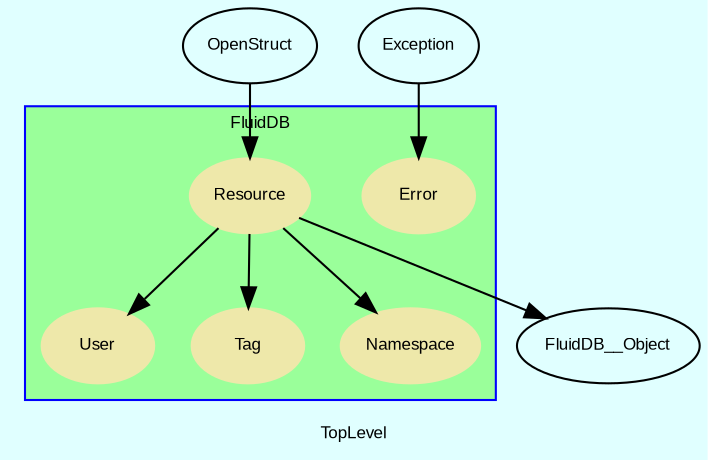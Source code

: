 digraph TopLevel {
    compound = true
    bgcolor = lightcyan1
    fontname = Arial
    fontsize = 8
    label = "TopLevel"
    node [
        fontname = Arial,
        fontsize = 8,
        color = black
    ]

    FluidDB__Resource -> FluidDB__User [

    ]

    FluidDB__Resource -> FluidDB__Tag [

    ]

    FluidDB__Resource -> FluidDB__Namespace [

    ]

    OpenStruct [
        URL = "classes/OpenStruct.html",
        label = "OpenStruct"
    ]

    OpenStruct -> FluidDB__Resource [

    ]

    Exception [
        URL = "classes/Exception.html",
        label = "Exception"
    ]

    Exception -> FluidDB__Error [

    ]

    FluidDB__Resource -> FluidDB__Object [

    ]

    subgraph cluster_FluidDB {
        fillcolor = palegreen1
        URL = "classes/FluidDB.html"
        fontname = Arial
        color = blue
        label = "FluidDB"
        style = filled
        FluidDB [
            shape = plaintext,
            height = 0.01,
            width = 0.01,
            label = ""
        ]

        FluidDB__User [
            fontcolor = black,
            URL = "classes/FluidDB/User.html",
            shape = ellipse,
            color = palegoldenrod,
            style = filled,
            label = "User"
        ]

        FluidDB__Tag [
            fontcolor = black,
            URL = "classes/FluidDB/Tag.html",
            shape = ellipse,
            color = palegoldenrod,
            style = filled,
            label = "Tag"
        ]

        FluidDB__Namespace [
            fontcolor = black,
            URL = "classes/FluidDB/Namespace.html",
            shape = ellipse,
            color = palegoldenrod,
            style = filled,
            label = "Namespace"
        ]

        FluidDB__Resource [
            fontcolor = black,
            URL = "classes/FluidDB/Resource.html",
            shape = ellipse,
            color = palegoldenrod,
            style = filled,
            label = "Resource"
        ]

        FluidDB__Error [
            fontcolor = black,
            URL = "classes/FluidDB/Error.html",
            shape = ellipse,
            color = palegoldenrod,
            style = filled,
            label = "Error"
        ]

    }

}


